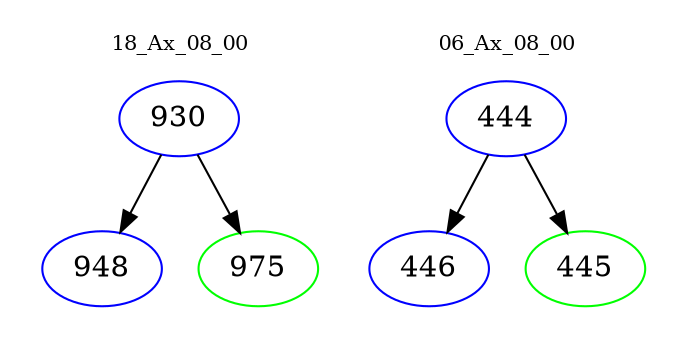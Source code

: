 digraph{
subgraph cluster_0 {
color = white
label = "18_Ax_08_00";
fontsize=10;
T0_930 [label="930", color="blue"]
T0_930 -> T0_948 [color="black"]
T0_948 [label="948", color="blue"]
T0_930 -> T0_975 [color="black"]
T0_975 [label="975", color="green"]
}
subgraph cluster_1 {
color = white
label = "06_Ax_08_00";
fontsize=10;
T1_444 [label="444", color="blue"]
T1_444 -> T1_446 [color="black"]
T1_446 [label="446", color="blue"]
T1_444 -> T1_445 [color="black"]
T1_445 [label="445", color="green"]
}
}
